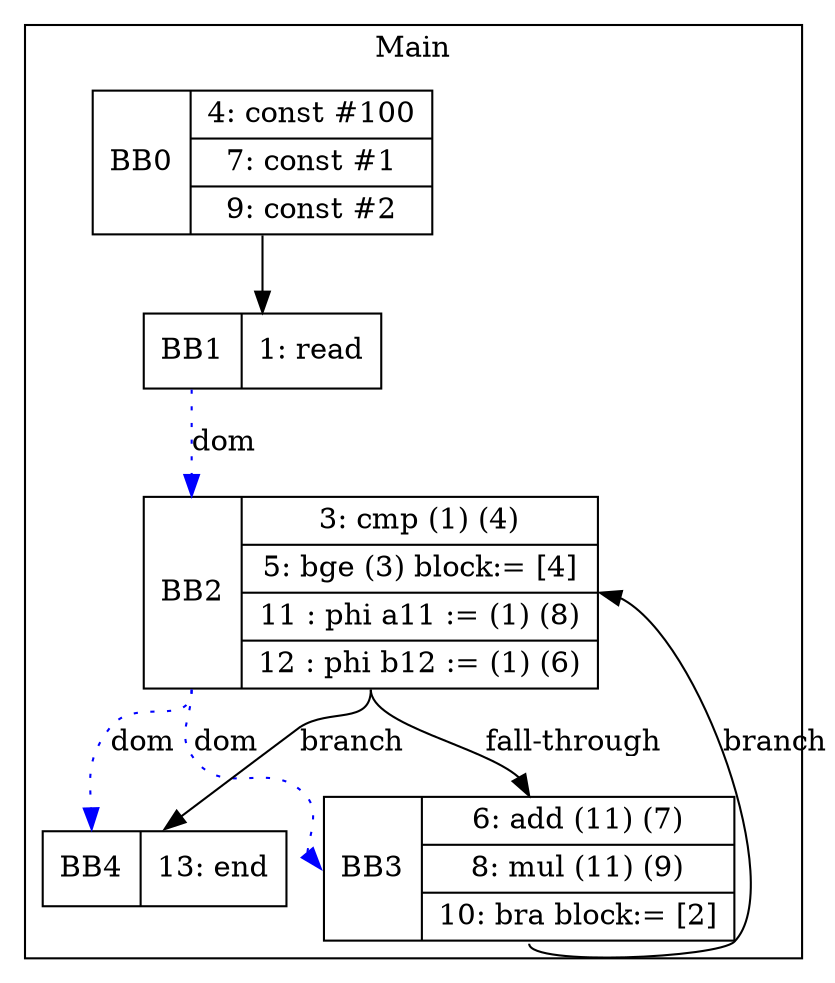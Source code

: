 digraph G {
node [shape=record];
subgraph cluster_main{
label = "Main";
BB0 [shape=record, label="<b>BB0|{4: const #100|7: const #1|9: const #2}"];
BB1 [shape=record, label="<b>BB1|{1: read}"];
BB2 [shape=record, label="<b>BB2|{3: cmp (1) (4)|5: bge (3) block:= [4]|11 : phi a11 := (1) (8)|12 : phi b12 := (1) (6)}"];
BB3 [shape=record, label="<b>BB3|{6: add (11) (7)|8: mul (11) (9)|10: bra block:= [2]}"];
BB4 [shape=record, label="<b>BB4|{13: end}"];
}
BB0:s -> BB1:n ;
BB2:b -> BB3:b [color=blue, style=dotted, label="dom"];
BB2:b -> BB4:b [color=blue, style=dotted, label="dom"];
BB1:b -> BB2:b [color=blue, style=dotted, label="dom"];
BB2:s -> BB4:n [label="branch"];
BB3:s -> BB2:e [label="branch"];
BB2:s -> BB3:n [label="fall-through"];
}
